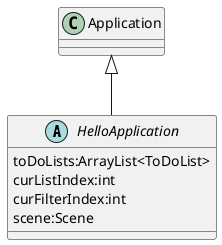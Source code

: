 @startuml
'https://plantuml.com/class-diagram

abstract class HelloApplication{
     toDoLists:ArrayList<ToDoList>
     curListIndex:int
     curFilterIndex:int
     scene:Scene
}


Application <|-- HelloApplication


@enduml